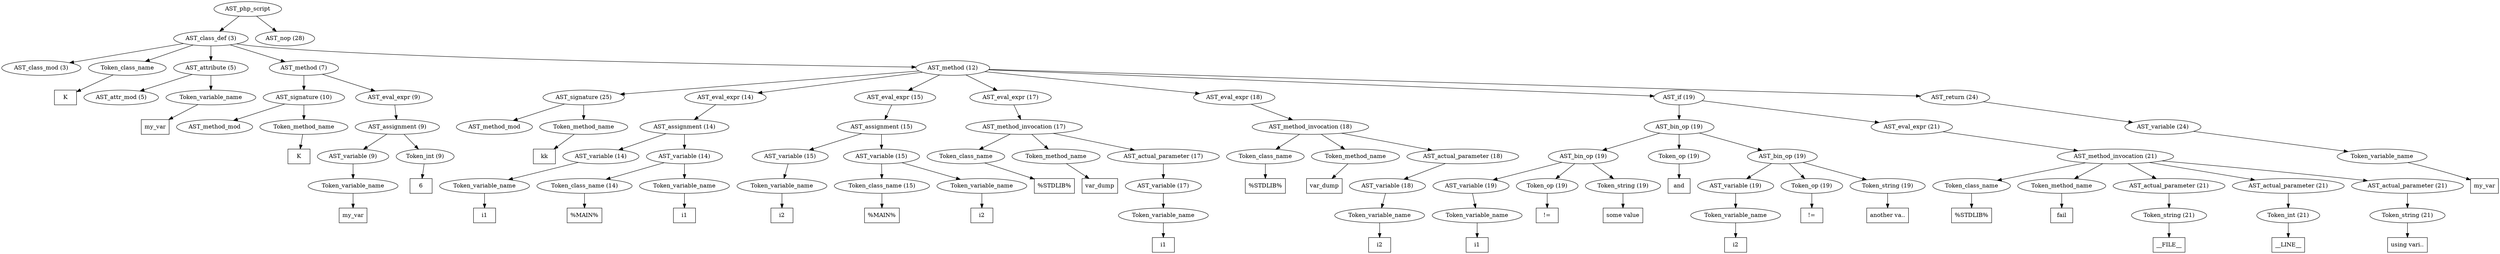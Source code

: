 /*
 * AST in dot format generated by phc -- the PHP compiler
 */

digraph AST {
node_0 [label="AST_php_script"];
node_1 [label="AST_class_def (3)"];
node_2 [label="AST_class_mod (3)"];
node_3 [label="Token_class_name"];
node_4 [label="K", shape=box]
node_3 -> node_4;
node_5 [label="AST_attribute (5)"];
node_6 [label="AST_attr_mod (5)"];
node_7 [label="Token_variable_name"];
node_8 [label="my_var", shape=box]
node_7 -> node_8;
node_5 -> node_7;
node_5 -> node_6;
node_9 [label="AST_method (7)"];
node_10 [label="AST_signature (10)"];
node_11 [label="AST_method_mod"];
node_12 [label="Token_method_name"];
node_13 [label="K", shape=box]
node_12 -> node_13;
node_10 -> node_12;
node_10 -> node_11;
node_14 [label="AST_eval_expr (9)"];
node_15 [label="AST_assignment (9)"];
node_16 [label="AST_variable (9)"];
node_17 [label="Token_variable_name"];
node_18 [label="my_var", shape=box]
node_17 -> node_18;
node_16 -> node_17;
node_19 [label="Token_int (9)"];
node_20 [label="6", shape=box]
node_19 -> node_20;
node_15 -> node_19;
node_15 -> node_16;
node_14 -> node_15;
node_9 -> node_14;
node_9 -> node_10;
node_21 [label="AST_method (12)"];
node_22 [label="AST_signature (25)"];
node_23 [label="AST_method_mod"];
node_24 [label="Token_method_name"];
node_25 [label="kk", shape=box]
node_24 -> node_25;
node_22 -> node_24;
node_22 -> node_23;
node_26 [label="AST_eval_expr (14)"];
node_27 [label="AST_assignment (14)"];
node_28 [label="AST_variable (14)"];
node_29 [label="Token_variable_name"];
node_30 [label="i1", shape=box]
node_29 -> node_30;
node_28 -> node_29;
node_31 [label="AST_variable (14)"];
node_32 [label="Token_class_name (14)"];
node_33 [label="%MAIN%", shape=box]
node_32 -> node_33;
node_34 [label="Token_variable_name"];
node_35 [label="i1", shape=box]
node_34 -> node_35;
node_31 -> node_34;
node_31 -> node_32;
node_27 -> node_31;
node_27 -> node_28;
node_26 -> node_27;
node_36 [label="AST_eval_expr (15)"];
node_37 [label="AST_assignment (15)"];
node_38 [label="AST_variable (15)"];
node_39 [label="Token_variable_name"];
node_40 [label="i2", shape=box]
node_39 -> node_40;
node_38 -> node_39;
node_41 [label="AST_variable (15)"];
node_42 [label="Token_class_name (15)"];
node_43 [label="%MAIN%", shape=box]
node_42 -> node_43;
node_44 [label="Token_variable_name"];
node_45 [label="i2", shape=box]
node_44 -> node_45;
node_41 -> node_44;
node_41 -> node_42;
node_37 -> node_41;
node_37 -> node_38;
node_36 -> node_37;
node_46 [label="AST_eval_expr (17)"];
node_47 [label="AST_method_invocation (17)"];
node_48 [label="Token_class_name"];
node_49 [label="%STDLIB%", shape=box]
node_48 -> node_49;
node_50 [label="Token_method_name"];
node_51 [label="var_dump", shape=box]
node_50 -> node_51;
node_52 [label="AST_actual_parameter (17)"];
node_53 [label="AST_variable (17)"];
node_54 [label="Token_variable_name"];
node_55 [label="i1", shape=box]
node_54 -> node_55;
node_53 -> node_54;
node_52 -> node_53;
node_47 -> node_52;
node_47 -> node_50;
node_47 -> node_48;
node_46 -> node_47;
node_56 [label="AST_eval_expr (18)"];
node_57 [label="AST_method_invocation (18)"];
node_58 [label="Token_class_name"];
node_59 [label="%STDLIB%", shape=box]
node_58 -> node_59;
node_60 [label="Token_method_name"];
node_61 [label="var_dump", shape=box]
node_60 -> node_61;
node_62 [label="AST_actual_parameter (18)"];
node_63 [label="AST_variable (18)"];
node_64 [label="Token_variable_name"];
node_65 [label="i2", shape=box]
node_64 -> node_65;
node_63 -> node_64;
node_62 -> node_63;
node_57 -> node_62;
node_57 -> node_60;
node_57 -> node_58;
node_56 -> node_57;
node_66 [label="AST_if (19)"];
node_67 [label="AST_bin_op (19)"];
node_68 [label="AST_bin_op (19)"];
node_69 [label="AST_variable (19)"];
node_70 [label="Token_variable_name"];
node_71 [label="i1", shape=box]
node_70 -> node_71;
node_69 -> node_70;
node_72 [label="Token_op (19)"];
node_73 [label="!=", shape=box]
node_72 -> node_73;
node_74 [label="Token_string (19)"];
node_75 [label="some value", shape=box]
node_74 -> node_75;
node_68 -> node_74;
node_68 -> node_72;
node_68 -> node_69;
node_76 [label="Token_op (19)"];
node_77 [label="and", shape=box]
node_76 -> node_77;
node_78 [label="AST_bin_op (19)"];
node_79 [label="AST_variable (19)"];
node_80 [label="Token_variable_name"];
node_81 [label="i2", shape=box]
node_80 -> node_81;
node_79 -> node_80;
node_82 [label="Token_op (19)"];
node_83 [label="!=", shape=box]
node_82 -> node_83;
node_84 [label="Token_string (19)"];
node_85 [label="another va..", shape=box]
node_84 -> node_85;
node_78 -> node_84;
node_78 -> node_82;
node_78 -> node_79;
node_67 -> node_78;
node_67 -> node_76;
node_67 -> node_68;
node_86 [label="AST_eval_expr (21)"];
node_87 [label="AST_method_invocation (21)"];
node_88 [label="Token_class_name"];
node_89 [label="%STDLIB%", shape=box]
node_88 -> node_89;
node_90 [label="Token_method_name"];
node_91 [label="fail", shape=box]
node_90 -> node_91;
node_92 [label="AST_actual_parameter (21)"];
node_93 [label="Token_string (21)"];
node_94 [label="__FILE__", shape=box]
node_93 -> node_94;
node_92 -> node_93;
node_95 [label="AST_actual_parameter (21)"];
node_96 [label="Token_int (21)"];
node_97 [label="__LINE__", shape=box]
node_96 -> node_97;
node_95 -> node_96;
node_98 [label="AST_actual_parameter (21)"];
node_99 [label="Token_string (21)"];
node_100 [label="using vari..", shape=box]
node_99 -> node_100;
node_98 -> node_99;
node_87 -> node_98;
node_87 -> node_95;
node_87 -> node_92;
node_87 -> node_90;
node_87 -> node_88;
node_86 -> node_87;
node_66 -> node_86;
node_66 -> node_67;
node_101 [label="AST_return (24)"];
node_102 [label="AST_variable (24)"];
node_103 [label="Token_variable_name"];
node_104 [label="my_var", shape=box]
node_103 -> node_104;
node_102 -> node_103;
node_101 -> node_102;
node_21 -> node_101;
node_21 -> node_66;
node_21 -> node_56;
node_21 -> node_46;
node_21 -> node_36;
node_21 -> node_26;
node_21 -> node_22;
node_1 -> node_21;
node_1 -> node_9;
node_1 -> node_5;
node_1 -> node_3;
node_1 -> node_2;
node_105 [label="AST_nop (28)"];
node_0 -> node_105;
node_0 -> node_1;
}
